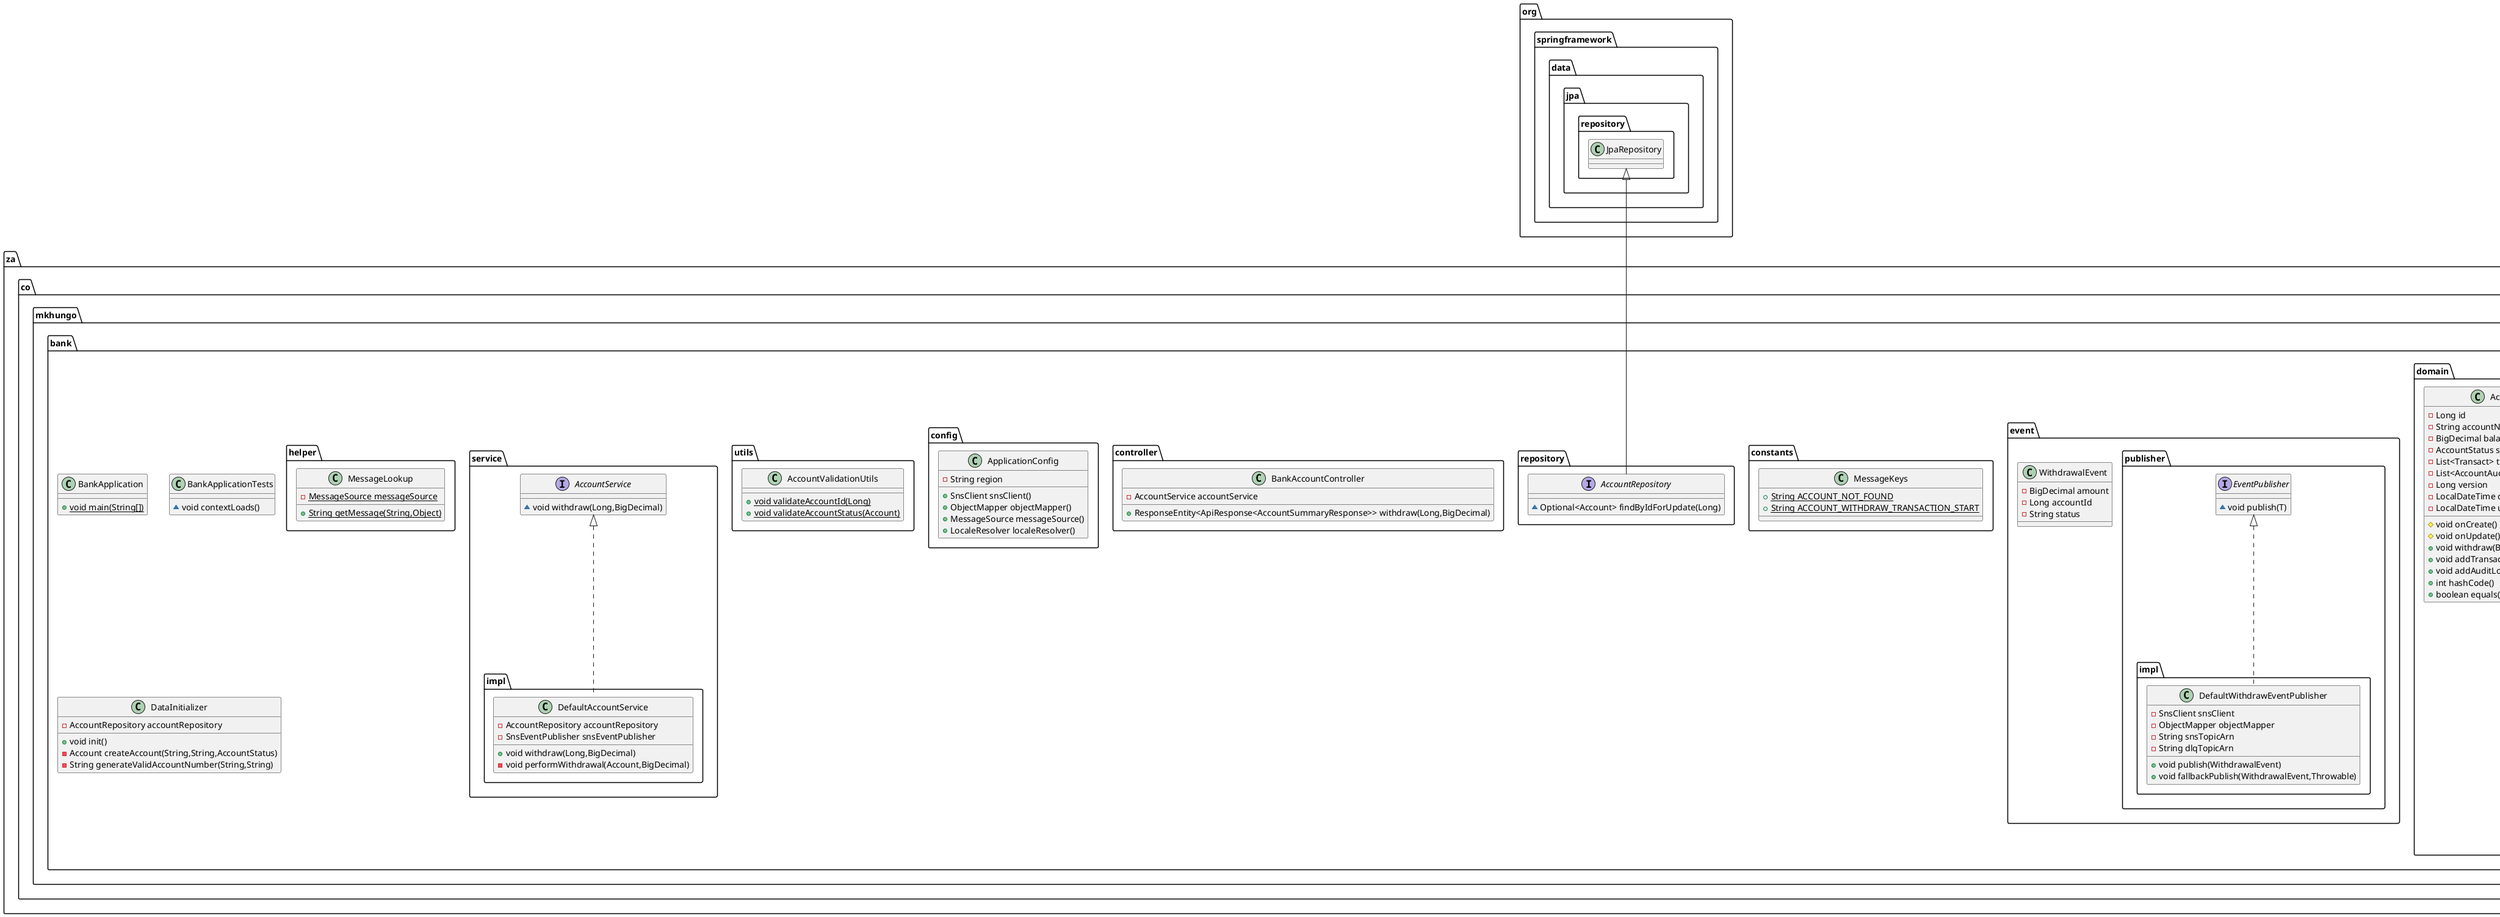 @startuml
class za.co.mkhungo.bank.response.CustomErrorResponse {
- Instant timestamp
- int status
- String error
- String message
- String path
- Map<String,Object> details
+ String path()
+ String message()
+ String error()
+ Map<String,Object> details()
+ Instant timestamp()
+ int status()
}


class za.co.mkhungo.bank.domain.Transact {
- UUID id
- Account account
- TransactionType type
- TransactionStatus status
- BigDecimal amount
- LocalDateTime time
}

class za.co.mkhungo.bank.event.WithdrawalEvent {
- BigDecimal amount
- Long accountId
- String status
}

class za.co.mkhungo.bank.BankApplication {
+ {static} void main(String[])
}

class za.co.mkhungo.bank.exception.InvalidAmountException {
}
class za.co.mkhungo.bank.response.AccountSummaryResponse {
- Long accountId
- BigDecimal runningBalance
- String message
+ String message()
+ Long accountId()
+ BigDecimal runningBalance()
}


class za.co.mkhungo.bank.constants.MessageKeys {
+ {static} String ACCOUNT_NOT_FOUND
+ {static} String ACCOUNT_WITHDRAW_TRANSACTION_START
}

interface za.co.mkhungo.bank.repository.AccountRepository {
~ Optional<Account> findByIdForUpdate(Long)
}

class za.co.mkhungo.bank.exception.InsufficientFundsException {
}
class za.co.mkhungo.bank.controller.BankAccountController {
- AccountService accountService
+ ResponseEntity<ApiResponse<AccountSummaryResponse>> withdraw(Long,BigDecimal)
}


class za.co.mkhungo.bank.exception.TransactionFailedException {
}
enum za.co.mkhungo.bank.domain.enums.TransactionStatus {
+  PENDING
+  COMPLETED
+  FAILED
+  REVERSED
+  CANCELED
+  IN_PROGRESS
+  AUTHORIZED
+  SETTLED
+  REFUNDED
- String description
+ String getDescription()
}


class za.co.mkhungo.bank.config.ApplicationConfig {
- String region
+ SnsClient snsClient()
+ ObjectMapper objectMapper()
+ MessageSource messageSource()
+ LocaleResolver localeResolver()
}


class za.co.mkhungo.bank.exception.AccountNotFoundException {
}
class za.co.mkhungo.bank.BankApplicationTests {
~ void contextLoads()
}

interface za.co.mkhungo.bank.event.publisher.EventPublisher {
~ void publish(T)
}

class za.co.mkhungo.bank.domain.AccountAudit {
- UUID id
- String eventType
- BigDecimal amount
- LocalDateTime timestamp
- Account account
- String initiatedBy
}

class za.co.mkhungo.bank.exception.handler.GlobalExceptionHandler {
+ ResponseEntity<?> handleException(Exception)
+ ResponseEntity<?> handleDatabaseError(DataAccessException)
+ ResponseEntity<ApiResponse<CustomErrorResponse>> handleAccountNotFound(AccountNotFoundException)
+ ResponseEntity<ApiResponse<CustomErrorResponse>> handleInsufficientFunds(InsufficientFundsException)
+ ResponseEntity<ApiResponse<CustomErrorResponse>> handleInvalidAmount(InvalidAmountException)
+ ResponseEntity<ApiResponse<CustomErrorResponse>> handleTransactionFailed(TransactionFailedException)
}

class za.co.mkhungo.bank.utils.AccountValidationUtils {
+ {static} void validateAccountId(Long)
+ {static} void validateAccountStatus(Account)
}

enum za.co.mkhungo.bank.domain.enums.AccountStatus {
+  ACTIVE
+  INACTIVE
+  FROZEN
+  CLOSED
- String description
+ String getDescription()
}


class za.co.mkhungo.bank.domain.Account {
- Long id
- String accountNumber
- BigDecimal balance
- AccountStatus status
- List<Transact> transactions
- List<AccountAudit> auditLogs
- Long version
- LocalDateTime createdAt
- LocalDateTime updatedAt
# void onCreate()
# void onUpdate()
+ void withdraw(BigDecimal)
+ void addTransaction(Transact)
+ void addAuditLog(AccountAudit)
+ int hashCode()
+ boolean equals(Object)
}


class za.co.mkhungo.bank.service.impl.DefaultAccountService {
- AccountRepository accountRepository
- SnsEventPublisher snsEventPublisher
+ void withdraw(Long,BigDecimal)
- void performWithdrawal(Account,BigDecimal)
}


class za.co.mkhungo.bank.response.ApiResponse {
- String status
- T data
- String error
+ {static} ApiResponse<T> success(T)
+ {static} ApiResponse<T> error(T)
+ T data()
+ String status()
+ String error()
}


interface za.co.mkhungo.bank.service.AccountService {
~ void withdraw(Long,BigDecimal)
}

class za.co.mkhungo.bank.helper.MessageLookup {
- {static} MessageSource messageSource
+ {static} String getMessage(String,Object)
}


class za.co.mkhungo.bank.exception.JsonSerializationException {
}
enum za.co.mkhungo.bank.domain.enums.TransactionType {
+  DEPOSIT
+  WITHDRAW
+  TRANSFER
+  PAYMENT
+  REFUND
+  FEE
+  INTEREST
+  TAX
+  REVERSAL
+  LOAN_DISBURSEMENT
+  LOAN_REPAYMENT
+  CASHBACK
- String description
+ String getDescription()
}


class za.co.mkhungo.bank.event.publisher.impl.DefaultWithdrawEventPublisher {
- SnsClient snsClient
- ObjectMapper objectMapper
- String snsTopicArn
- String dlqTopicArn
+ void publish(WithdrawalEvent)
+ void fallbackPublish(WithdrawalEvent,Throwable)
}


class za.co.mkhungo.bank.DataInitializer {
- AccountRepository accountRepository
+ void init()
- Account createAccount(String,String,AccountStatus)
- String generateValidAccountNumber(String,String)
}




java.io.Serializable <|.. za.co.mkhungo.bank.domain.Transact
java.io.Serializable <|.. za.co.mkhungo.bank.exception.InvalidAmountException
za.co.mkhungo.bank.exception.RuntimeException <|-- za.co.mkhungo.bank.exception.InvalidAmountException
org.springframework.data.jpa.repository.JpaRepository <|-- za.co.mkhungo.bank.repository.AccountRepository
java.io.Serializable <|.. za.co.mkhungo.bank.exception.InsufficientFundsException
za.co.mkhungo.bank.exception.RuntimeException <|-- za.co.mkhungo.bank.exception.InsufficientFundsException
java.io.Serializable <|.. za.co.mkhungo.bank.exception.TransactionFailedException
za.co.mkhungo.bank.exception.RuntimeException <|-- za.co.mkhungo.bank.exception.TransactionFailedException
java.io.Serializable <|.. za.co.mkhungo.bank.exception.AccountNotFoundException
za.co.mkhungo.bank.exception.RuntimeException <|-- za.co.mkhungo.bank.exception.AccountNotFoundException
java.io.Serializable <|.. za.co.mkhungo.bank.domain.AccountAudit
za.co.mkhungo.bank.service.AccountService <|.. za.co.mkhungo.bank.service.impl.DefaultAccountService
java.io.Serializable <|.. za.co.mkhungo.bank.exception.JsonSerializationException
za.co.mkhungo.bank.exception.RuntimeException <|-- za.co.mkhungo.bank.exception.JsonSerializationException
za.co.mkhungo.bank.event.publisher.EventPublisher <|.. za.co.mkhungo.bank.event.publisher.impl.DefaultWithdrawEventPublisher
@enduml